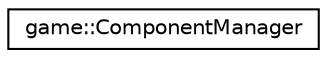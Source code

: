 digraph "Graphical Class Hierarchy"
{
 // LATEX_PDF_SIZE
  edge [fontname="Helvetica",fontsize="10",labelfontname="Helvetica",labelfontsize="10"];
  node [fontname="Helvetica",fontsize="10",shape=record];
  rankdir="LR";
  Node0 [label="game::ComponentManager",height=0.2,width=0.4,color="black", fillcolor="white", style="filled",URL="$classgame_1_1_component_manager.html",tooltip=" "];
}
